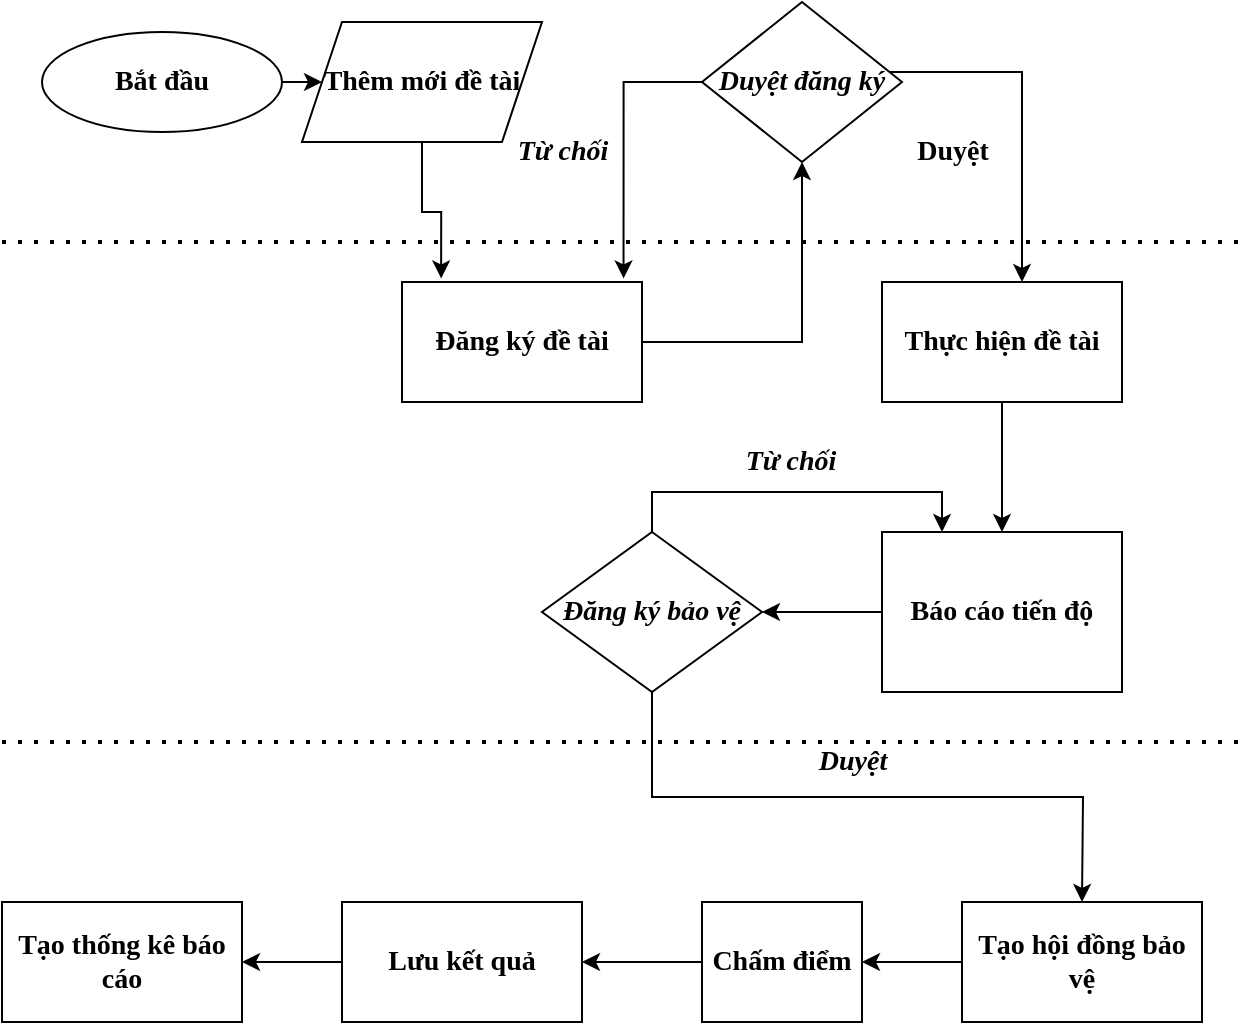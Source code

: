 <mxfile version="13.8.8" type="github"><diagram id="Q56fHiPug99hMRV_5MMw" name="Page-1"><mxGraphModel dx="1038" dy="580" grid="1" gridSize="10" guides="1" tooltips="1" connect="1" arrows="1" fold="1" page="1" pageScale="1" pageWidth="827" pageHeight="1169" math="0" shadow="0"><root><mxCell id="0"/><mxCell id="1" parent="0"/><mxCell id="y1KKdgMtUBxdxD3NqN_t-17" value="" style="edgeStyle=orthogonalEdgeStyle;rounded=0;orthogonalLoop=1;jettySize=auto;html=1;fontFamily=Times New Roman;fontSize=14;fontStyle=1" parent="1" source="y1KKdgMtUBxdxD3NqN_t-2" target="y1KKdgMtUBxdxD3NqN_t-6" edge="1"><mxGeometry relative="1" as="geometry"><Array as="points"><mxPoint x="160" y="280"/><mxPoint x="160" y="280"/></Array></mxGeometry></mxCell><mxCell id="y1KKdgMtUBxdxD3NqN_t-2" value="Bắt đầu" style="ellipse;whiteSpace=wrap;html=1;fontFamily=Times New Roman;fontSize=14;fontStyle=1" parent="1" vertex="1"><mxGeometry x="40" y="255" width="120" height="50" as="geometry"/></mxCell><mxCell id="y1KKdgMtUBxdxD3NqN_t-20" value="" style="edgeStyle=orthogonalEdgeStyle;rounded=0;orthogonalLoop=1;jettySize=auto;html=1;fontFamily=Times New Roman;fontSize=14;fontStyle=1" parent="1" source="y1KKdgMtUBxdxD3NqN_t-3" target="y1KKdgMtUBxdxD3NqN_t-7" edge="1"><mxGeometry relative="1" as="geometry"/></mxCell><mxCell id="y1KKdgMtUBxdxD3NqN_t-3" value="Đăng ký đề tài" style="rounded=0;whiteSpace=wrap;html=1;fontStyle=1;fontFamily=Times New Roman;fontSize=14;" parent="1" vertex="1"><mxGeometry x="220" y="380" width="120" height="60" as="geometry"/></mxCell><mxCell id="gBi5rVusjcr5J0HPV9EM-21" value="" style="edgeStyle=orthogonalEdgeStyle;rounded=0;orthogonalLoop=1;jettySize=auto;html=1;fontFamily=Times New Roman;fontSize=14;" edge="1" parent="1" source="y1KKdgMtUBxdxD3NqN_t-5" target="y1KKdgMtUBxdxD3NqN_t-28"><mxGeometry relative="1" as="geometry"/></mxCell><mxCell id="y1KKdgMtUBxdxD3NqN_t-5" value="Thực hiện đề tài" style="rounded=0;whiteSpace=wrap;html=1;fontStyle=1;fontFamily=Times New Roman;fontSize=14;" parent="1" vertex="1"><mxGeometry x="460" y="380" width="120" height="60" as="geometry"/></mxCell><mxCell id="gBi5rVusjcr5J0HPV9EM-9" style="edgeStyle=orthogonalEdgeStyle;rounded=0;orthogonalLoop=1;jettySize=auto;html=1;entryX=0.163;entryY=-0.03;entryDx=0;entryDy=0;entryPerimeter=0;fontFamily=Times New Roman;fontSize=14;fontStyle=1" edge="1" parent="1" source="y1KKdgMtUBxdxD3NqN_t-6" target="y1KKdgMtUBxdxD3NqN_t-3"><mxGeometry relative="1" as="geometry"/></mxCell><mxCell id="y1KKdgMtUBxdxD3NqN_t-6" value="Thêm mới đề tài" style="shape=parallelogram;perimeter=parallelogramPerimeter;whiteSpace=wrap;html=1;fixedSize=1;fontStyle=1;fontFamily=Times New Roman;fontSize=14;" parent="1" vertex="1"><mxGeometry x="170" y="250" width="120" height="60" as="geometry"/></mxCell><mxCell id="y1KKdgMtUBxdxD3NqN_t-22" value="" style="edgeStyle=orthogonalEdgeStyle;rounded=0;orthogonalLoop=1;jettySize=auto;html=1;fontFamily=Times New Roman;fontSize=14;fontStyle=1" parent="1" source="y1KKdgMtUBxdxD3NqN_t-7" target="y1KKdgMtUBxdxD3NqN_t-5" edge="1"><mxGeometry relative="1" as="geometry"><Array as="points"><mxPoint x="530" y="275"/></Array></mxGeometry></mxCell><mxCell id="gBi5rVusjcr5J0HPV9EM-10" style="edgeStyle=orthogonalEdgeStyle;rounded=0;orthogonalLoop=1;jettySize=auto;html=1;entryX=0.923;entryY=-0.03;entryDx=0;entryDy=0;entryPerimeter=0;fontFamily=Times New Roman;fontSize=14;fontStyle=1" edge="1" parent="1" source="y1KKdgMtUBxdxD3NqN_t-7" target="y1KKdgMtUBxdxD3NqN_t-3"><mxGeometry relative="1" as="geometry"/></mxCell><mxCell id="y1KKdgMtUBxdxD3NqN_t-7" value="Duyệt đăng ký" style="rhombus;whiteSpace=wrap;html=1;fontStyle=3;fontFamily=Times New Roman;fontSize=14;" parent="1" vertex="1"><mxGeometry x="370" y="240" width="100" height="80" as="geometry"/></mxCell><mxCell id="y1KKdgMtUBxdxD3NqN_t-23" value="Duyệt" style="text;html=1;align=center;verticalAlign=middle;resizable=0;points=[];autosize=1;fontStyle=1;fontFamily=Times New Roman;fontSize=14;" parent="1" vertex="1"><mxGeometry x="470" y="305" width="50" height="20" as="geometry"/></mxCell><mxCell id="y1KKdgMtUBxdxD3NqN_t-27" value="Từ chối" style="text;html=1;align=center;verticalAlign=middle;resizable=0;points=[];autosize=1;fontStyle=3;fontFamily=Times New Roman;fontSize=14;" parent="1" vertex="1"><mxGeometry x="270" y="305" width="60" height="20" as="geometry"/></mxCell><mxCell id="gBi5rVusjcr5J0HPV9EM-13" value="" style="edgeStyle=orthogonalEdgeStyle;rounded=0;orthogonalLoop=1;jettySize=auto;html=1;fontFamily=Times New Roman;fontSize=14;fontStyle=1" edge="1" parent="1" source="y1KKdgMtUBxdxD3NqN_t-28" target="y1KKdgMtUBxdxD3NqN_t-32"><mxGeometry relative="1" as="geometry"/></mxCell><mxCell id="y1KKdgMtUBxdxD3NqN_t-28" value="Báo cáo tiến độ" style="rounded=0;whiteSpace=wrap;html=1;fontStyle=1;fontFamily=Times New Roman;fontSize=14;" parent="1" vertex="1"><mxGeometry x="460" y="505" width="120" height="80" as="geometry"/></mxCell><mxCell id="y1KKdgMtUBxdxD3NqN_t-34" style="edgeStyle=orthogonalEdgeStyle;rounded=0;orthogonalLoop=1;jettySize=auto;html=1;exitX=0.5;exitY=1;exitDx=0;exitDy=0;fontFamily=Times New Roman;fontSize=14;fontStyle=1" parent="1" source="y1KKdgMtUBxdxD3NqN_t-32" edge="1"><mxGeometry relative="1" as="geometry"><mxPoint x="560" y="690" as="targetPoint"/></mxGeometry></mxCell><mxCell id="gBi5rVusjcr5J0HPV9EM-20" style="edgeStyle=orthogonalEdgeStyle;rounded=0;orthogonalLoop=1;jettySize=auto;html=1;entryX=0.25;entryY=0;entryDx=0;entryDy=0;fontFamily=Times New Roman;fontSize=14;fontStyle=1" edge="1" parent="1" source="y1KKdgMtUBxdxD3NqN_t-32" target="y1KKdgMtUBxdxD3NqN_t-28"><mxGeometry relative="1" as="geometry"><Array as="points"><mxPoint x="345" y="485"/><mxPoint x="490" y="485"/></Array></mxGeometry></mxCell><mxCell id="y1KKdgMtUBxdxD3NqN_t-32" value="Đăng ký bảo vệ" style="rhombus;whiteSpace=wrap;html=1;fontStyle=3;fontFamily=Times New Roman;fontSize=14;" parent="1" vertex="1"><mxGeometry x="290" y="505" width="110" height="80" as="geometry"/></mxCell><mxCell id="y1KKdgMtUBxdxD3NqN_t-37" value="Từ chối" style="text;html=1;align=center;verticalAlign=middle;resizable=0;points=[];autosize=1;fontFamily=Times New Roman;fontSize=14;fontStyle=3" parent="1" vertex="1"><mxGeometry x="384" y="460" width="60" height="20" as="geometry"/></mxCell><mxCell id="y1KKdgMtUBxdxD3NqN_t-38" value="Duyệt" style="text;html=1;align=center;verticalAlign=middle;resizable=0;points=[];autosize=1;fontFamily=Times New Roman;fontSize=14;fontStyle=3" parent="1" vertex="1"><mxGeometry x="420" y="610" width="50" height="20" as="geometry"/></mxCell><mxCell id="gBi5rVusjcr5J0HPV9EM-5" value="" style="edgeStyle=orthogonalEdgeStyle;rounded=0;orthogonalLoop=1;jettySize=auto;html=1;fontFamily=Times New Roman;fontSize=14;fontStyle=1" edge="1" parent="1" source="y1KKdgMtUBxdxD3NqN_t-39" target="gBi5rVusjcr5J0HPV9EM-3"><mxGeometry relative="1" as="geometry"/></mxCell><mxCell id="y1KKdgMtUBxdxD3NqN_t-39" value="Tạo hội đồng bảo vệ" style="rounded=0;whiteSpace=wrap;html=1;fontFamily=Times New Roman;fontSize=14;fontStyle=1" parent="1" vertex="1"><mxGeometry x="500" y="690" width="120" height="60" as="geometry"/></mxCell><mxCell id="y1KKdgMtUBxdxD3NqN_t-53" value="" style="edgeStyle=orthogonalEdgeStyle;rounded=0;orthogonalLoop=1;jettySize=auto;html=1;fontFamily=Times New Roman;fontSize=14;fontStyle=1" parent="1" source="y1KKdgMtUBxdxD3NqN_t-42" target="y1KKdgMtUBxdxD3NqN_t-52" edge="1"><mxGeometry relative="1" as="geometry"/></mxCell><mxCell id="y1KKdgMtUBxdxD3NqN_t-42" value="Lưu kết quả" style="whiteSpace=wrap;html=1;rounded=0;fontFamily=Times New Roman;fontSize=14;fontStyle=1" parent="1" vertex="1"><mxGeometry x="190" y="690" width="120" height="60" as="geometry"/></mxCell><mxCell id="y1KKdgMtUBxdxD3NqN_t-52" value="Tạo thống kê báo cáo" style="rounded=0;whiteSpace=wrap;html=1;fontFamily=Times New Roman;fontSize=14;fontStyle=1" parent="1" vertex="1"><mxGeometry x="20" y="690" width="120" height="60" as="geometry"/></mxCell><mxCell id="gBi5rVusjcr5J0HPV9EM-14" value="" style="edgeStyle=orthogonalEdgeStyle;rounded=0;orthogonalLoop=1;jettySize=auto;html=1;fontFamily=Times New Roman;fontSize=14;fontStyle=1" edge="1" parent="1" source="gBi5rVusjcr5J0HPV9EM-3" target="y1KKdgMtUBxdxD3NqN_t-42"><mxGeometry relative="1" as="geometry"/></mxCell><mxCell id="gBi5rVusjcr5J0HPV9EM-3" value="Chấm điểm" style="rounded=0;whiteSpace=wrap;html=1;fontFamily=Times New Roman;fontSize=14;fontStyle=1" vertex="1" parent="1"><mxGeometry x="370" y="690" width="80" height="60" as="geometry"/></mxCell><mxCell id="gBi5rVusjcr5J0HPV9EM-22" value="" style="endArrow=none;dashed=1;html=1;dashPattern=1 3;strokeWidth=2;fontFamily=Times New Roman;fontSize=14;" edge="1" parent="1"><mxGeometry width="50" height="50" relative="1" as="geometry"><mxPoint x="20" y="610" as="sourcePoint"/><mxPoint x="640" y="610" as="targetPoint"/></mxGeometry></mxCell><mxCell id="gBi5rVusjcr5J0HPV9EM-23" value="" style="endArrow=none;dashed=1;html=1;dashPattern=1 3;strokeWidth=2;fontFamily=Times New Roman;fontSize=14;" edge="1" parent="1"><mxGeometry width="50" height="50" relative="1" as="geometry"><mxPoint x="20" y="360" as="sourcePoint"/><mxPoint x="640" y="360" as="targetPoint"/></mxGeometry></mxCell></root></mxGraphModel></diagram></mxfile>